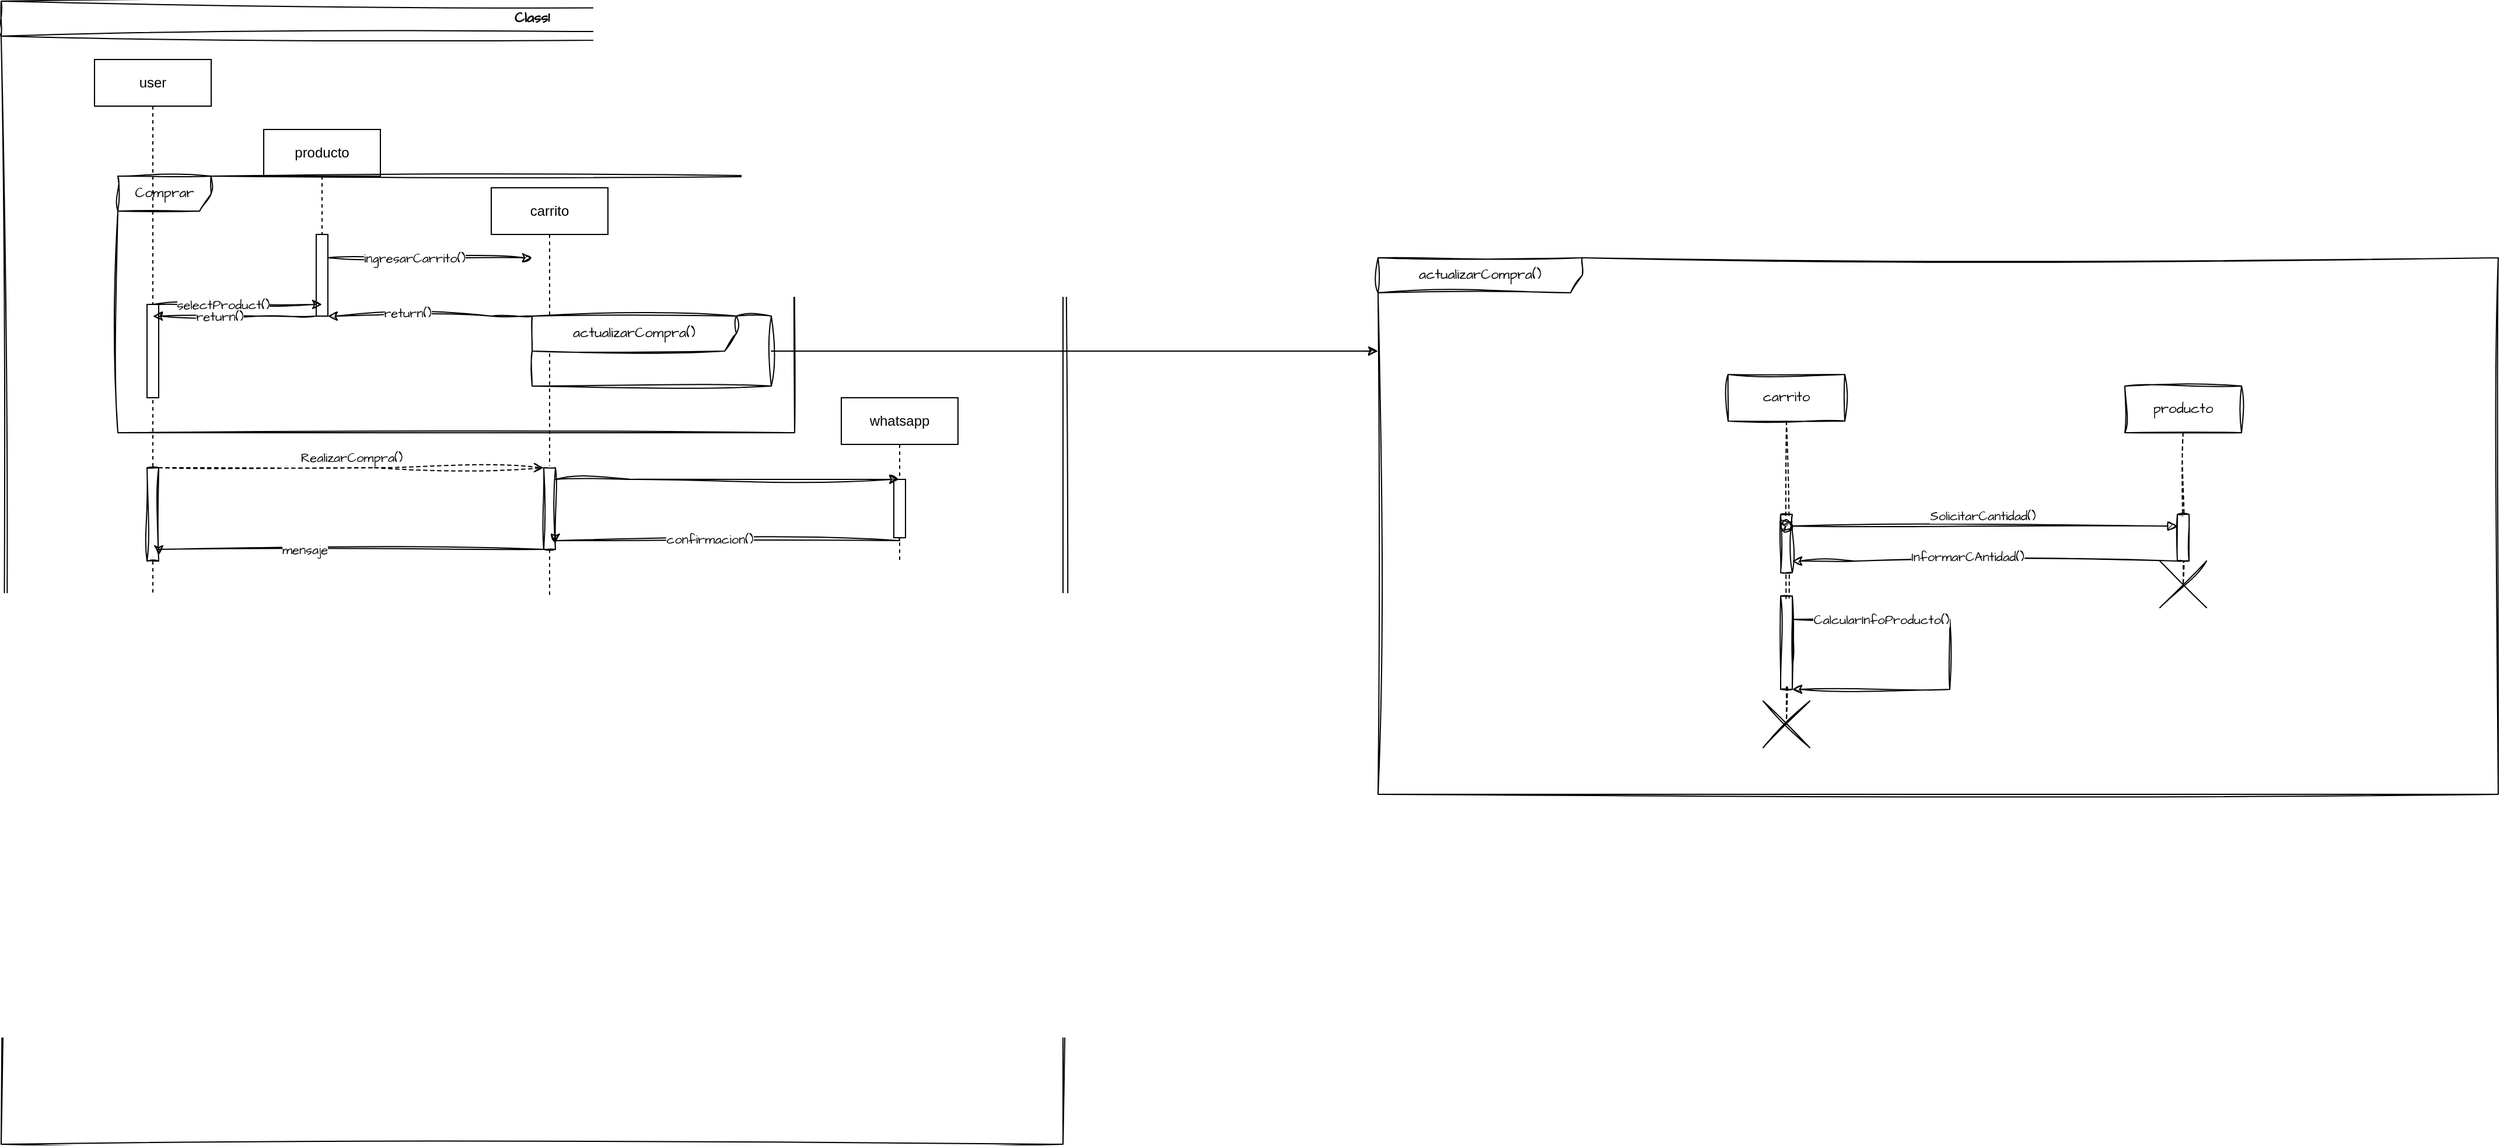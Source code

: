 <mxfile version="24.7.17">
  <diagram name="Page-1" id="2YBvvXClWsGukQMizWep">
    <mxGraphModel grid="1" page="1" gridSize="10" guides="1" tooltips="1" connect="1" arrows="1" fold="1" pageScale="1" pageWidth="850" pageHeight="1100" math="0" shadow="0">
      <root>
        <mxCell id="0" />
        <mxCell id="1" parent="0" />
        <mxCell id="hca-jpFzG206ARU_fzA8-27" value="producto" style="shape=umlLifeline;perimeter=lifelinePerimeter;whiteSpace=wrap;html=1;container=0;dropTarget=0;collapsible=0;recursiveResize=0;outlineConnect=0;portConstraint=eastwest;newEdgeStyle={&quot;edgeStyle&quot;:&quot;elbowEdgeStyle&quot;,&quot;elbow&quot;:&quot;vertical&quot;,&quot;curved&quot;:0,&quot;rounded&quot;:0};" vertex="1" parent="1">
          <mxGeometry x="165" y="140" width="100" height="160" as="geometry" />
        </mxCell>
        <mxCell id="hca-jpFzG206ARU_fzA8-28" value="" style="html=1;points=[];perimeter=orthogonalPerimeter;outlineConnect=0;targetShapes=umlLifeline;portConstraint=eastwest;newEdgeStyle={&quot;edgeStyle&quot;:&quot;elbowEdgeStyle&quot;,&quot;elbow&quot;:&quot;vertical&quot;,&quot;curved&quot;:0,&quot;rounded&quot;:0};" vertex="1" parent="hca-jpFzG206ARU_fzA8-27">
          <mxGeometry x="45" y="90" width="10" height="70" as="geometry" />
        </mxCell>
        <mxCell id="hca-jpFzG206ARU_fzA8-30" value="carrito" style="shape=umlLifeline;perimeter=lifelinePerimeter;whiteSpace=wrap;html=1;container=0;dropTarget=0;collapsible=0;recursiveResize=0;outlineConnect=0;portConstraint=eastwest;newEdgeStyle={&quot;edgeStyle&quot;:&quot;elbowEdgeStyle&quot;,&quot;elbow&quot;:&quot;vertical&quot;,&quot;curved&quot;:0,&quot;rounded&quot;:0};" vertex="1" parent="1">
          <mxGeometry x="360" y="190" width="100" height="350" as="geometry" />
        </mxCell>
        <mxCell id="hca-jpFzG206ARU_fzA8-35" style="edgeStyle=orthogonalEdgeStyle;rounded=0;sketch=1;hachureGap=4;jiggle=2;curveFitting=1;orthogonalLoop=1;jettySize=auto;html=1;curved=0;fontFamily=Architects Daughter;fontSource=https%3A%2F%2Ffonts.googleapis.com%2Fcss%3Ffamily%3DArchitects%2BDaughter;" edge="1" parent="1" source="hca-jpFzG206ARU_fzA8-28">
          <mxGeometry relative="1" as="geometry">
            <mxPoint x="230" y="190.029" as="sourcePoint" />
            <mxPoint x="395" y="250.029" as="targetPoint" />
            <Array as="points">
              <mxPoint x="290" y="250" />
              <mxPoint x="290" y="250" />
            </Array>
          </mxGeometry>
        </mxCell>
        <mxCell id="hca-jpFzG206ARU_fzA8-36" value="ingresarCarrito()" style="edgeLabel;html=1;align=center;verticalAlign=middle;resizable=0;points=[];sketch=1;hachureGap=4;jiggle=2;curveFitting=1;fontFamily=Architects Daughter;fontSource=https%3A%2F%2Ffonts.googleapis.com%2Fcss%3Ffamily%3DArchitects%2BDaughter;" vertex="1" connectable="0" parent="hca-jpFzG206ARU_fzA8-35">
          <mxGeometry x="-0.16" y="-1" relative="1" as="geometry">
            <mxPoint y="-1" as="offset" />
          </mxGeometry>
        </mxCell>
        <mxCell id="hca-jpFzG206ARU_fzA8-41" value="Class1" style="swimlane;fontStyle=1;align=center;horizontal=1;startSize=30;collapsible=0;html=1;whiteSpace=wrap;sketch=1;hachureGap=4;jiggle=2;curveFitting=1;fontFamily=Architects Daughter;fontSource=https%3A%2F%2Ffonts.googleapis.com%2Fcss%3Ffamily%3DArchitects%2BDaughter;" vertex="1" parent="1">
          <mxGeometry x="-60" y="30" width="910" height="980" as="geometry" />
        </mxCell>
        <mxCell id="hca-jpFzG206ARU_fzA8-42" value="Comprar" style="shape=umlFrame;whiteSpace=wrap;html=1;pointerEvents=0;recursiveResize=0;container=1;collapsible=0;width=80;sketch=1;hachureGap=4;jiggle=2;curveFitting=1;fontFamily=Architects Daughter;fontSource=https%3A%2F%2Ffonts.googleapis.com%2Fcss%3Ffamily%3DArchitects%2BDaughter;" vertex="1" parent="hca-jpFzG206ARU_fzA8-41">
          <mxGeometry width="580" height="220" relative="1" as="geometry">
            <mxPoint x="100" y="150" as="offset" />
          </mxGeometry>
        </mxCell>
        <mxCell id="8zFIKqPuIjmhTP8XACg5-1" value="user" style="shape=umlLifeline;perimeter=lifelinePerimeter;whiteSpace=wrap;html=1;container=0;dropTarget=0;collapsible=0;recursiveResize=0;outlineConnect=0;portConstraint=eastwest;newEdgeStyle={&quot;edgeStyle&quot;:&quot;elbowEdgeStyle&quot;,&quot;elbow&quot;:&quot;vertical&quot;,&quot;curved&quot;:0,&quot;rounded&quot;:0};" vertex="1" parent="hca-jpFzG206ARU_fzA8-41">
          <mxGeometry x="80" y="50" width="100" height="470" as="geometry" />
        </mxCell>
        <mxCell id="8zFIKqPuIjmhTP8XACg5-2" value="" style="html=1;points=[];perimeter=orthogonalPerimeter;outlineConnect=0;targetShapes=umlLifeline;portConstraint=eastwest;newEdgeStyle={&quot;edgeStyle&quot;:&quot;elbowEdgeStyle&quot;,&quot;elbow&quot;:&quot;vertical&quot;,&quot;curved&quot;:0,&quot;rounded&quot;:0};" vertex="1" parent="8zFIKqPuIjmhTP8XACg5-1">
          <mxGeometry x="45" y="210" width="10" height="80" as="geometry" />
        </mxCell>
        <mxCell id="hca-jpFzG206ARU_fzA8-65" value="" style="html=1;points=[[0,0,0,0,5],[0,1,0,0,-5],[1,0,0,0,5],[1,1,0,0,-5]];perimeter=orthogonalPerimeter;outlineConnect=0;targetShapes=umlLifeline;portConstraint=eastwest;newEdgeStyle={&quot;curved&quot;:0,&quot;rounded&quot;:0};sketch=1;hachureGap=4;jiggle=2;curveFitting=1;fontFamily=Architects Daughter;fontSource=https%3A%2F%2Ffonts.googleapis.com%2Fcss%3Ffamily%3DArchitects%2BDaughter;" vertex="1" parent="8zFIKqPuIjmhTP8XACg5-1">
          <mxGeometry x="45" y="350" width="10" height="80" as="geometry" />
        </mxCell>
        <mxCell id="hca-jpFzG206ARU_fzA8-50" value="actualizarCompra()" style="shape=umlFrame;whiteSpace=wrap;html=1;pointerEvents=0;sketch=1;hachureGap=4;jiggle=2;curveFitting=1;fontFamily=Architects Daughter;fontSource=https%3A%2F%2Ffonts.googleapis.com%2Fcss%3Ffamily%3DArchitects%2BDaughter;width=175;height=30;" vertex="1" parent="hca-jpFzG206ARU_fzA8-41">
          <mxGeometry x="455" y="270" width="205" height="60" as="geometry" />
        </mxCell>
        <mxCell id="hca-jpFzG206ARU_fzA8-38" style="edgeStyle=elbowEdgeStyle;rounded=0;sketch=1;hachureGap=4;jiggle=2;curveFitting=1;orthogonalLoop=1;jettySize=auto;html=1;elbow=horizontal;curved=0;fontFamily=Architects Daughter;fontSource=https%3A%2F%2Ffonts.googleapis.com%2Fcss%3Ffamily%3DArchitects%2BDaughter;" edge="1" parent="hca-jpFzG206ARU_fzA8-41">
          <mxGeometry relative="1" as="geometry">
            <mxPoint x="130.222" y="260" as="sourcePoint" />
            <mxPoint x="275" y="260" as="targetPoint" />
            <Array as="points">
              <mxPoint x="205" y="260" />
            </Array>
          </mxGeometry>
        </mxCell>
        <mxCell id="hca-jpFzG206ARU_fzA8-39" value="selectProduct()" style="edgeLabel;html=1;align=center;verticalAlign=middle;resizable=0;points=[];sketch=1;hachureGap=4;jiggle=2;curveFitting=1;fontFamily=Architects Daughter;fontSource=https%3A%2F%2Ffonts.googleapis.com%2Fcss%3Ffamily%3DArchitects%2BDaughter;" vertex="1" connectable="0" parent="hca-jpFzG206ARU_fzA8-38">
          <mxGeometry x="-0.181" relative="1" as="geometry">
            <mxPoint as="offset" />
          </mxGeometry>
        </mxCell>
        <mxCell id="hca-jpFzG206ARU_fzA8-69" value="whatsapp" style="shape=umlLifeline;perimeter=lifelinePerimeter;whiteSpace=wrap;html=1;container=0;dropTarget=0;collapsible=0;recursiveResize=0;outlineConnect=0;portConstraint=eastwest;newEdgeStyle={&quot;edgeStyle&quot;:&quot;elbowEdgeStyle&quot;,&quot;elbow&quot;:&quot;vertical&quot;,&quot;curved&quot;:0,&quot;rounded&quot;:0};" vertex="1" parent="hca-jpFzG206ARU_fzA8-41">
          <mxGeometry x="720" y="340" width="100" height="140" as="geometry" />
        </mxCell>
        <mxCell id="hca-jpFzG206ARU_fzA8-70" value="" style="html=1;points=[];perimeter=orthogonalPerimeter;outlineConnect=0;targetShapes=umlLifeline;portConstraint=eastwest;newEdgeStyle={&quot;edgeStyle&quot;:&quot;elbowEdgeStyle&quot;,&quot;elbow&quot;:&quot;vertical&quot;,&quot;curved&quot;:0,&quot;rounded&quot;:0};" vertex="1" parent="hca-jpFzG206ARU_fzA8-69">
          <mxGeometry x="45" y="70" width="10" height="50" as="geometry" />
        </mxCell>
        <mxCell id="hca-jpFzG206ARU_fzA8-52" value="" style="html=1;points=[[0,0,0,0,5],[0,1,0,0,-5],[1,0,0,0,5],[1,1,0,0,-5]];perimeter=orthogonalPerimeter;outlineConnect=0;targetShapes=umlLifeline;portConstraint=eastwest;newEdgeStyle={&quot;curved&quot;:0,&quot;rounded&quot;:0};sketch=1;hachureGap=4;jiggle=2;curveFitting=1;fontFamily=Architects Daughter;fontSource=https%3A%2F%2Ffonts.googleapis.com%2Fcss%3Ffamily%3DArchitects%2BDaughter;" vertex="1" parent="hca-jpFzG206ARU_fzA8-41">
          <mxGeometry x="465" y="400" width="10" height="70" as="geometry" />
        </mxCell>
        <mxCell id="hca-jpFzG206ARU_fzA8-67" value="RealizarCompra()" style="endArrow=open;html=1;rounded=0;align=center;verticalAlign=bottom;dashed=1;endFill=0;labelBackgroundColor=none;sketch=1;hachureGap=4;jiggle=2;curveFitting=1;fontFamily=Architects Daughter;fontSource=https%3A%2F%2Ffonts.googleapis.com%2Fcss%3Ffamily%3DArchitects%2BDaughter;" edge="1" parent="hca-jpFzG206ARU_fzA8-41" source="hca-jpFzG206ARU_fzA8-65" target="hca-jpFzG206ARU_fzA8-52">
          <mxGeometry relative="1" as="geometry">
            <mxPoint x="135" y="380" as="sourcePoint" />
            <mxPoint x="455" y="380" as="targetPoint" />
            <Array as="points">
              <mxPoint x="320" y="400" />
            </Array>
          </mxGeometry>
        </mxCell>
        <mxCell id="hca-jpFzG206ARU_fzA8-68" value="" style="resizable=0;html=1;align=center;verticalAlign=top;labelBackgroundColor=none;sketch=1;hachureGap=4;jiggle=2;curveFitting=1;fontFamily=Architects Daughter;fontSource=https%3A%2F%2Ffonts.googleapis.com%2Fcss%3Ffamily%3DArchitects%2BDaughter;" connectable="0" vertex="1" parent="hca-jpFzG206ARU_fzA8-67">
          <mxGeometry relative="1" as="geometry" />
        </mxCell>
        <mxCell id="hca-jpFzG206ARU_fzA8-74" style="edgeStyle=orthogonalEdgeStyle;rounded=0;sketch=1;hachureGap=4;jiggle=2;curveFitting=1;orthogonalLoop=1;jettySize=auto;html=1;curved=0;fontFamily=Architects Daughter;fontSource=https%3A%2F%2Ffonts.googleapis.com%2Fcss%3Ffamily%3DArchitects%2BDaughter;" edge="1" parent="hca-jpFzG206ARU_fzA8-41" source="hca-jpFzG206ARU_fzA8-52" target="hca-jpFzG206ARU_fzA8-69">
          <mxGeometry relative="1" as="geometry">
            <mxPoint x="465" y="375" as="sourcePoint" />
            <mxPoint x="770" y="365" as="targetPoint" />
            <Array as="points">
              <mxPoint x="540" y="410" />
              <mxPoint x="540" y="410" />
            </Array>
          </mxGeometry>
        </mxCell>
        <mxCell id="hca-jpFzG206ARU_fzA8-76" style="edgeStyle=elbowEdgeStyle;rounded=0;sketch=1;hachureGap=4;jiggle=2;curveFitting=1;orthogonalLoop=1;jettySize=auto;html=1;elbow=vertical;curved=0;entryX=1;entryY=1;entryDx=0;entryDy=-5;entryPerimeter=0;fontFamily=Architects Daughter;fontSource=https%3A%2F%2Ffonts.googleapis.com%2Fcss%3Ffamily%3DArchitects%2BDaughter;" edge="1" parent="hca-jpFzG206ARU_fzA8-41" source="hca-jpFzG206ARU_fzA8-70" target="hca-jpFzG206ARU_fzA8-52">
          <mxGeometry relative="1" as="geometry" />
        </mxCell>
        <mxCell id="hca-jpFzG206ARU_fzA8-77" value="confirmacion()" style="edgeLabel;html=1;align=center;verticalAlign=middle;resizable=0;points=[];sketch=1;hachureGap=4;jiggle=2;curveFitting=1;fontFamily=Architects Daughter;fontSource=https%3A%2F%2Ffonts.googleapis.com%2Fcss%3Ffamily%3DArchitects%2BDaughter;" connectable="0" vertex="1" parent="hca-jpFzG206ARU_fzA8-76">
          <mxGeometry x="0.103" y="-2" relative="1" as="geometry">
            <mxPoint as="offset" />
          </mxGeometry>
        </mxCell>
        <mxCell id="hca-jpFzG206ARU_fzA8-78" style="edgeStyle=orthogonalEdgeStyle;rounded=0;sketch=1;hachureGap=4;jiggle=2;curveFitting=1;orthogonalLoop=1;jettySize=auto;html=1;curved=0;entryX=1;entryY=1;entryDx=0;entryDy=-5;entryPerimeter=0;fontFamily=Architects Daughter;fontSource=https%3A%2F%2Ffonts.googleapis.com%2Fcss%3Ffamily%3DArchitects%2BDaughter;" edge="1" parent="hca-jpFzG206ARU_fzA8-41" source="hca-jpFzG206ARU_fzA8-52" target="hca-jpFzG206ARU_fzA8-65">
          <mxGeometry relative="1" as="geometry">
            <Array as="points">
              <mxPoint x="135" y="470" />
            </Array>
          </mxGeometry>
        </mxCell>
        <mxCell id="hca-jpFzG206ARU_fzA8-79" value="mensaje" style="edgeLabel;html=1;align=center;verticalAlign=middle;resizable=0;points=[];sketch=1;hachureGap=4;jiggle=2;curveFitting=1;fontFamily=Architects Daughter;fontSource=https%3A%2F%2Ffonts.googleapis.com%2Fcss%3Ffamily%3DArchitects%2BDaughter;" connectable="0" vertex="1" parent="hca-jpFzG206ARU_fzA8-78">
          <mxGeometry x="0.225" relative="1" as="geometry">
            <mxPoint as="offset" />
          </mxGeometry>
        </mxCell>
        <mxCell id="hca-jpFzG206ARU_fzA8-59" style="edgeStyle=orthogonalEdgeStyle;rounded=0;sketch=1;hachureGap=4;jiggle=2;curveFitting=1;orthogonalLoop=1;jettySize=auto;html=1;fontFamily=Architects Daughter;fontSource=https%3A%2F%2Ffonts.googleapis.com%2Fcss%3Ffamily%3DArchitects%2BDaughter;" edge="1" parent="1" source="hca-jpFzG206ARU_fzA8-50" target="hca-jpFzG206ARU_fzA8-28">
          <mxGeometry relative="1" as="geometry">
            <Array as="points">
              <mxPoint x="360" y="300" />
              <mxPoint x="360" y="300" />
            </Array>
          </mxGeometry>
        </mxCell>
        <mxCell id="hca-jpFzG206ARU_fzA8-60" value="return()" style="edgeLabel;html=1;align=center;verticalAlign=middle;resizable=0;points=[];sketch=1;hachureGap=4;jiggle=2;curveFitting=1;fontFamily=Architects Daughter;fontSource=https%3A%2F%2Ffonts.googleapis.com%2Fcss%3Ffamily%3DArchitects%2BDaughter;" connectable="0" vertex="1" parent="hca-jpFzG206ARU_fzA8-59">
          <mxGeometry x="0.225" y="-3" relative="1" as="geometry">
            <mxPoint as="offset" />
          </mxGeometry>
        </mxCell>
        <mxCell id="hca-jpFzG206ARU_fzA8-61" style="edgeStyle=elbowEdgeStyle;rounded=0;sketch=1;hachureGap=4;jiggle=2;curveFitting=1;orthogonalLoop=1;jettySize=auto;html=1;elbow=vertical;curved=0;fontFamily=Architects Daughter;fontSource=https%3A%2F%2Ffonts.googleapis.com%2Fcss%3Ffamily%3DArchitects%2BDaughter;" edge="1" parent="1" source="hca-jpFzG206ARU_fzA8-28" target="8zFIKqPuIjmhTP8XACg5-1">
          <mxGeometry relative="1" as="geometry">
            <Array as="points">
              <mxPoint x="160" y="300" />
            </Array>
          </mxGeometry>
        </mxCell>
        <mxCell id="hca-jpFzG206ARU_fzA8-62" value="return()" style="edgeLabel;html=1;align=center;verticalAlign=middle;resizable=0;points=[];sketch=1;hachureGap=4;jiggle=2;curveFitting=1;fontFamily=Architects Daughter;fontSource=https%3A%2F%2Ffonts.googleapis.com%2Fcss%3Ffamily%3DArchitects%2BDaughter;" connectable="0" vertex="1" parent="hca-jpFzG206ARU_fzA8-61">
          <mxGeometry x="0.187" relative="1" as="geometry">
            <mxPoint as="offset" />
          </mxGeometry>
        </mxCell>
        <mxCell id="hca-jpFzG206ARU_fzA8-80" value="actualizarCompra()" style="shape=umlFrame;whiteSpace=wrap;html=1;pointerEvents=0;sketch=1;hachureGap=4;jiggle=2;curveFitting=1;fontFamily=Architects Daughter;fontSource=https%3A%2F%2Ffonts.googleapis.com%2Fcss%3Ffamily%3DArchitects%2BDaughter;width=175;height=30;" vertex="1" parent="1">
          <mxGeometry x="1120" y="250" width="960" height="460" as="geometry" />
        </mxCell>
        <mxCell id="hca-jpFzG206ARU_fzA8-82" value="" style="edgeStyle=orthogonalEdgeStyle;rounded=0;sketch=1;hachureGap=4;jiggle=2;curveFitting=1;orthogonalLoop=1;jettySize=auto;html=1;fontFamily=Architects Daughter;fontSource=https%3A%2F%2Ffonts.googleapis.com%2Fcss%3Ffamily%3DArchitects%2BDaughter;" edge="1" parent="1" source="hca-jpFzG206ARU_fzA8-50" target="hca-jpFzG206ARU_fzA8-80">
          <mxGeometry relative="1" as="geometry">
            <mxPoint x="600" y="330" as="sourcePoint" />
            <mxPoint x="1410" y="665" as="targetPoint" />
            <Array as="points">
              <mxPoint x="1110" y="330" />
              <mxPoint x="1110" y="330" />
            </Array>
          </mxGeometry>
        </mxCell>
        <mxCell id="hca-jpFzG206ARU_fzA8-83" value="producto" style="shape=umlLifeline;perimeter=lifelinePerimeter;whiteSpace=wrap;html=1;container=1;dropTarget=0;collapsible=0;recursiveResize=0;outlineConnect=0;portConstraint=eastwest;newEdgeStyle={&quot;edgeStyle&quot;:&quot;elbowEdgeStyle&quot;,&quot;elbow&quot;:&quot;vertical&quot;,&quot;curved&quot;:0,&quot;rounded&quot;:0};sketch=1;hachureGap=4;jiggle=2;curveFitting=1;fontFamily=Architects Daughter;fontSource=https%3A%2F%2Ffonts.googleapis.com%2Fcss%3Ffamily%3DArchitects%2BDaughter;" vertex="1" parent="1">
          <mxGeometry x="1760" y="360" width="100" height="170" as="geometry" />
        </mxCell>
        <mxCell id="hca-jpFzG206ARU_fzA8-84" value="" style="shape=umlDestroy;dashed=0;targetShapes=umlLifeline;sketch=1;hachureGap=4;jiggle=2;curveFitting=1;fontFamily=Architects Daughter;fontSource=https%3A%2F%2Ffonts.googleapis.com%2Fcss%3Ffamily%3DArchitects%2BDaughter;" vertex="1" parent="hca-jpFzG206ARU_fzA8-83">
          <mxGeometry x="30" y="150" width="40" height="40" as="geometry" />
        </mxCell>
        <mxCell id="hca-jpFzG206ARU_fzA8-87" value="" style="html=1;points=[[0,0,0,0,5],[0,1,0,0,-5],[1,0,0,0,5],[1,1,0,0,-5]];perimeter=orthogonalPerimeter;outlineConnect=0;targetShapes=umlLifeline;portConstraint=eastwest;newEdgeStyle={&quot;curved&quot;:0,&quot;rounded&quot;:0};sketch=1;hachureGap=4;jiggle=2;curveFitting=1;fontFamily=Architects Daughter;fontSource=https%3A%2F%2Ffonts.googleapis.com%2Fcss%3Ffamily%3DArchitects%2BDaughter;" vertex="1" parent="hca-jpFzG206ARU_fzA8-83">
          <mxGeometry x="45" y="110" width="10" height="40" as="geometry" />
        </mxCell>
        <mxCell id="hca-jpFzG206ARU_fzA8-85" value="carrito" style="shape=umlLifeline;perimeter=lifelinePerimeter;whiteSpace=wrap;html=1;container=1;dropTarget=0;collapsible=0;recursiveResize=0;outlineConnect=0;portConstraint=eastwest;newEdgeStyle={&quot;edgeStyle&quot;:&quot;elbowEdgeStyle&quot;,&quot;elbow&quot;:&quot;vertical&quot;,&quot;curved&quot;:0,&quot;rounded&quot;:0};sketch=1;hachureGap=4;jiggle=2;curveFitting=1;fontFamily=Architects Daughter;fontSource=https%3A%2F%2Ffonts.googleapis.com%2Fcss%3Ffamily%3DArchitects%2BDaughter;" vertex="1" parent="1">
          <mxGeometry x="1420" y="350" width="100" height="300" as="geometry" />
        </mxCell>
        <mxCell id="hca-jpFzG206ARU_fzA8-86" value="" style="shape=umlDestroy;dashed=0;targetShapes=umlLifeline;sketch=1;hachureGap=4;jiggle=2;curveFitting=1;fontFamily=Architects Daughter;fontSource=https%3A%2F%2Ffonts.googleapis.com%2Fcss%3Ffamily%3DArchitects%2BDaughter;" vertex="1" parent="hca-jpFzG206ARU_fzA8-85">
          <mxGeometry x="30" y="280" width="40" height="40" as="geometry" />
        </mxCell>
        <mxCell id="hca-jpFzG206ARU_fzA8-93" value="" style="html=1;points=[[0,0,0,0,5],[0,1,0,0,-5],[1,0,0,0,5],[1,1,0,0,-5]];perimeter=orthogonalPerimeter;outlineConnect=0;targetShapes=umlLifeline;portConstraint=eastwest;newEdgeStyle={&quot;curved&quot;:0,&quot;rounded&quot;:0};sketch=1;hachureGap=4;jiggle=2;curveFitting=1;fontFamily=Architects Daughter;fontSource=https%3A%2F%2Ffonts.googleapis.com%2Fcss%3Ffamily%3DArchitects%2BDaughter;" vertex="1" parent="hca-jpFzG206ARU_fzA8-85">
          <mxGeometry x="45" y="120" width="10" height="50" as="geometry" />
        </mxCell>
        <mxCell id="hca-jpFzG206ARU_fzA8-101" value="" style="html=1;points=[[0,0,0,0,5],[0,1,0,0,-5],[1,0,0,0,5],[1,1,0,0,-5]];perimeter=orthogonalPerimeter;outlineConnect=0;targetShapes=umlLifeline;portConstraint=eastwest;newEdgeStyle={&quot;curved&quot;:0,&quot;rounded&quot;:0};sketch=1;hachureGap=4;jiggle=2;curveFitting=1;fontFamily=Architects Daughter;fontSource=https%3A%2F%2Ffonts.googleapis.com%2Fcss%3Ffamily%3DArchitects%2BDaughter;" vertex="1" parent="hca-jpFzG206ARU_fzA8-85">
          <mxGeometry x="45" y="190" width="10" height="80" as="geometry" />
        </mxCell>
        <mxCell id="hca-jpFzG206ARU_fzA8-98" value="SolicitarCantidad()" style="html=1;verticalAlign=bottom;startArrow=oval;startFill=1;endArrow=block;startSize=8;curved=0;rounded=0;sketch=1;hachureGap=4;jiggle=2;curveFitting=1;fontFamily=Architects Daughter;fontSource=https%3A%2F%2Ffonts.googleapis.com%2Fcss%3Ffamily%3DArchitects%2BDaughter;" edge="1" parent="1" target="hca-jpFzG206ARU_fzA8-87">
          <mxGeometry width="60" relative="1" as="geometry">
            <mxPoint x="1470" y="480" as="sourcePoint" />
            <mxPoint x="1530" y="480" as="targetPoint" />
          </mxGeometry>
        </mxCell>
        <mxCell id="hca-jpFzG206ARU_fzA8-99" style="edgeStyle=orthogonalEdgeStyle;rounded=0;sketch=1;hachureGap=4;jiggle=2;curveFitting=1;orthogonalLoop=1;jettySize=auto;html=1;curved=0;fontFamily=Architects Daughter;fontSource=https%3A%2F%2Ffonts.googleapis.com%2Fcss%3Ffamily%3DArchitects%2BDaughter;" edge="1" parent="1" source="hca-jpFzG206ARU_fzA8-87" target="hca-jpFzG206ARU_fzA8-93">
          <mxGeometry relative="1" as="geometry">
            <Array as="points">
              <mxPoint x="1530" y="510" />
              <mxPoint x="1530" y="510" />
            </Array>
          </mxGeometry>
        </mxCell>
        <mxCell id="hca-jpFzG206ARU_fzA8-100" value="InformarCAntidad()" style="edgeLabel;html=1;align=center;verticalAlign=middle;resizable=0;points=[];sketch=1;hachureGap=4;jiggle=2;curveFitting=1;fontFamily=Architects Daughter;fontSource=https%3A%2F%2Ffonts.googleapis.com%2Fcss%3Ffamily%3DArchitects%2BDaughter;" connectable="0" vertex="1" parent="hca-jpFzG206ARU_fzA8-99">
          <mxGeometry x="0.093" y="-4" relative="1" as="geometry">
            <mxPoint as="offset" />
          </mxGeometry>
        </mxCell>
        <mxCell id="hca-jpFzG206ARU_fzA8-102" style="edgeStyle=orthogonalEdgeStyle;rounded=0;sketch=1;hachureGap=4;jiggle=2;curveFitting=1;orthogonalLoop=1;jettySize=auto;html=1;curved=0;fontFamily=Architects Daughter;fontSource=https%3A%2F%2Ffonts.googleapis.com%2Fcss%3Ffamily%3DArchitects%2BDaughter;" edge="1" parent="1">
          <mxGeometry relative="1" as="geometry">
            <mxPoint x="1475" y="600" as="sourcePoint" />
            <mxPoint x="1475" y="620" as="targetPoint" />
            <Array as="points">
              <mxPoint x="1475" y="560" />
              <mxPoint x="1610" y="560" />
              <mxPoint x="1610" y="620" />
            </Array>
          </mxGeometry>
        </mxCell>
        <mxCell id="hca-jpFzG206ARU_fzA8-103" value="CalcularInfoProducto()" style="edgeLabel;html=1;align=center;verticalAlign=middle;resizable=0;points=[];sketch=1;hachureGap=4;jiggle=2;curveFitting=1;fontFamily=Architects Daughter;fontSource=https%3A%2F%2Ffonts.googleapis.com%2Fcss%3Ffamily%3DArchitects%2BDaughter;" connectable="0" vertex="1" parent="hca-jpFzG206ARU_fzA8-102">
          <mxGeometry x="-0.506" y="3" relative="1" as="geometry">
            <mxPoint x="24" y="3" as="offset" />
          </mxGeometry>
        </mxCell>
      </root>
    </mxGraphModel>
  </diagram>
</mxfile>
